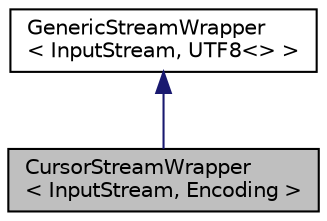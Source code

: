 digraph "CursorStreamWrapper&lt; InputStream, Encoding &gt;"
{
 // LATEX_PDF_SIZE
  edge [fontname="Helvetica",fontsize="10",labelfontname="Helvetica",labelfontsize="10"];
  node [fontname="Helvetica",fontsize="10",shape=record];
  Node1 [label="CursorStreamWrapper\l\< InputStream, Encoding \>",height=0.2,width=0.4,color="black", fillcolor="grey75", style="filled", fontcolor="black",tooltip="Cursor stream wrapper for counting line and column number if error exists."];
  Node2 -> Node1 [dir="back",color="midnightblue",fontsize="10",style="solid",fontname="Helvetica"];
  Node2 [label="GenericStreamWrapper\l\< InputStream, UTF8\<\> \>",height=0.2,width=0.4,color="black", fillcolor="white", style="filled",URL="$class_generic_stream_wrapper.html",tooltip=" "];
}

